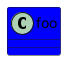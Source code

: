 {
  "sha1": "qtfm64is3svs9frwfsi03yfrjnhordp",
  "insertion": {
    "when": "2024-06-04T17:28:42.899Z",
    "url": "https://github.com/plantuml/plantuml/commit/f2b9f03e154fd8f075e4e91988a8ee4118d61595#commitcomment-60201184",
    "user": "plantuml@gmail.com"
  }
}
@startuml
<style>
class {
  BackgroundColor blue
}
</style>
class foo
@enduml
